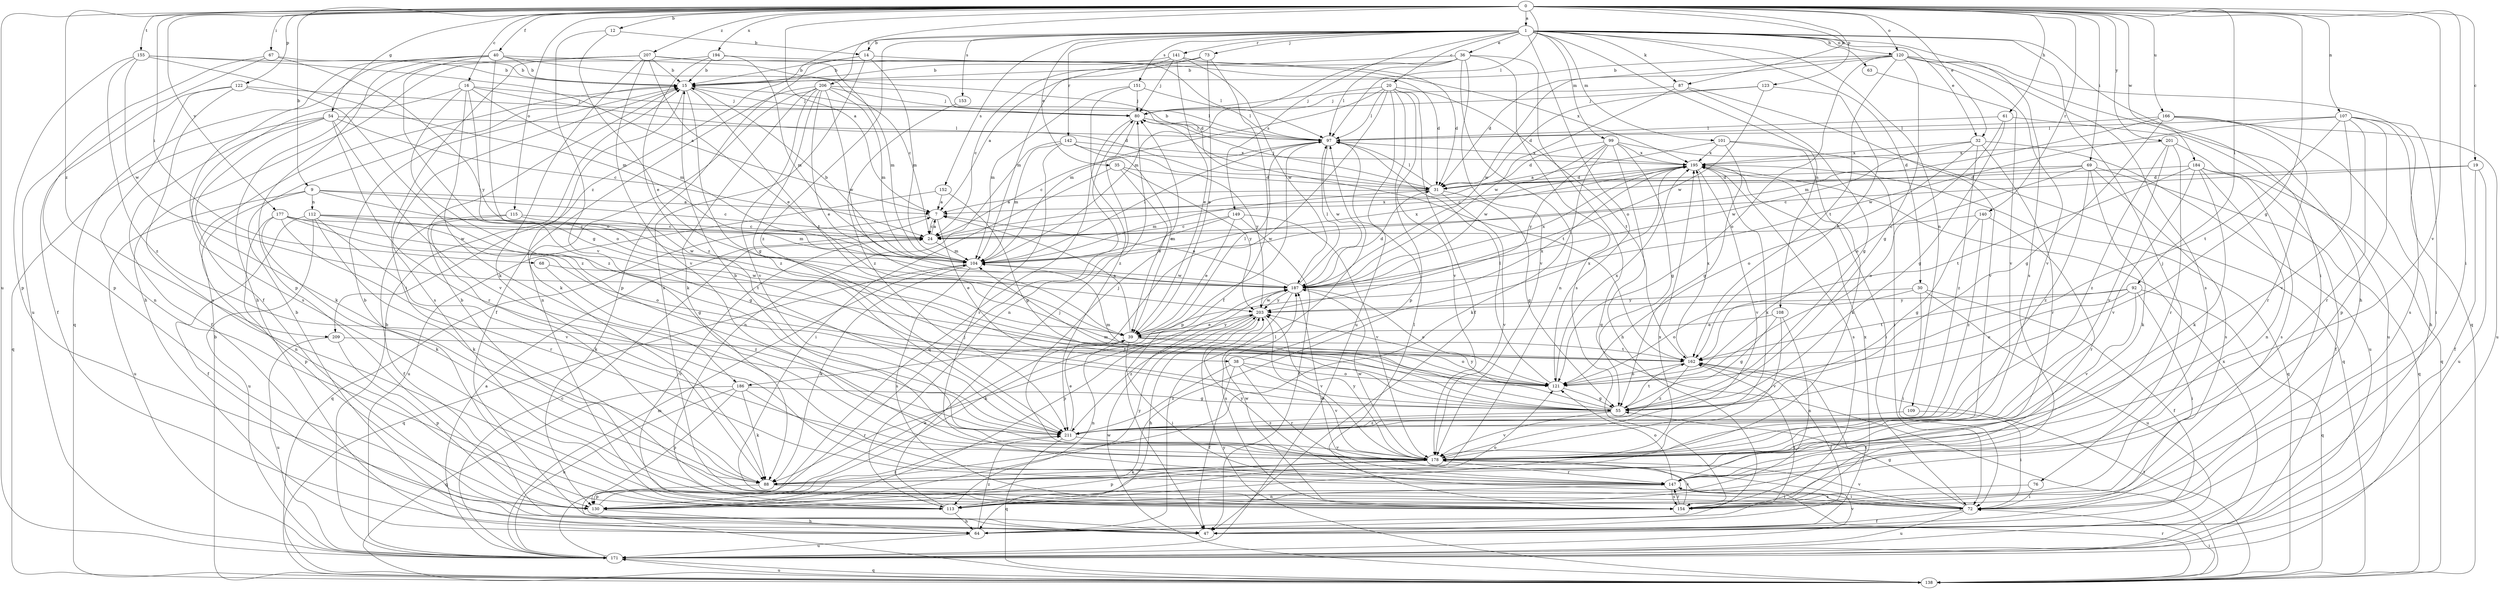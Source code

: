 strict digraph  {
0;
1;
7;
9;
12;
14;
15;
16;
19;
20;
24;
30;
31;
32;
35;
36;
38;
39;
40;
47;
54;
55;
61;
63;
64;
67;
68;
69;
72;
73;
76;
80;
87;
88;
92;
97;
99;
101;
104;
107;
108;
109;
112;
113;
115;
120;
121;
122;
123;
130;
138;
140;
141;
142;
147;
149;
151;
152;
153;
154;
155;
162;
166;
171;
177;
178;
184;
186;
187;
194;
195;
201;
203;
206;
207;
209;
211;
0 -> 1  [label=a];
0 -> 7  [label=a];
0 -> 9  [label=b];
0 -> 12  [label=b];
0 -> 16  [label=c];
0 -> 19  [label=c];
0 -> 32  [label=e];
0 -> 40  [label=f];
0 -> 54  [label=g];
0 -> 55  [label=g];
0 -> 61  [label=h];
0 -> 67  [label=i];
0 -> 68  [label=i];
0 -> 69  [label=i];
0 -> 72  [label=i];
0 -> 87  [label=k];
0 -> 92  [label=l];
0 -> 97  [label=l];
0 -> 107  [label=n];
0 -> 115  [label=o];
0 -> 120  [label=o];
0 -> 122  [label=p];
0 -> 123  [label=p];
0 -> 140  [label=r];
0 -> 155  [label=t];
0 -> 166  [label=u];
0 -> 171  [label=u];
0 -> 177  [label=v];
0 -> 178  [label=v];
0 -> 184  [label=w];
0 -> 194  [label=x];
0 -> 201  [label=y];
0 -> 206  [label=z];
0 -> 207  [label=z];
0 -> 209  [label=z];
1 -> 14  [label=b];
1 -> 20  [label=c];
1 -> 30  [label=d];
1 -> 32  [label=e];
1 -> 35  [label=e];
1 -> 36  [label=e];
1 -> 63  [label=h];
1 -> 72  [label=i];
1 -> 73  [label=j];
1 -> 76  [label=j];
1 -> 87  [label=k];
1 -> 99  [label=m];
1 -> 101  [label=m];
1 -> 108  [label=n];
1 -> 109  [label=n];
1 -> 120  [label=o];
1 -> 121  [label=o];
1 -> 141  [label=r];
1 -> 142  [label=r];
1 -> 149  [label=s];
1 -> 151  [label=s];
1 -> 152  [label=s];
1 -> 153  [label=s];
1 -> 154  [label=s];
1 -> 209  [label=z];
1 -> 211  [label=z];
7 -> 24  [label=c];
7 -> 38  [label=e];
7 -> 138  [label=q];
9 -> 7  [label=a];
9 -> 24  [label=c];
9 -> 55  [label=g];
9 -> 112  [label=n];
9 -> 113  [label=n];
9 -> 171  [label=u];
12 -> 14  [label=b];
12 -> 39  [label=e];
12 -> 178  [label=v];
14 -> 15  [label=b];
14 -> 104  [label=m];
14 -> 130  [label=p];
14 -> 154  [label=s];
14 -> 195  [label=x];
15 -> 80  [label=j];
15 -> 88  [label=k];
15 -> 154  [label=s];
15 -> 162  [label=t];
15 -> 211  [label=z];
16 -> 31  [label=d];
16 -> 80  [label=j];
16 -> 104  [label=m];
16 -> 121  [label=o];
16 -> 154  [label=s];
16 -> 186  [label=w];
16 -> 211  [label=z];
19 -> 24  [label=c];
19 -> 31  [label=d];
19 -> 47  [label=f];
19 -> 171  [label=u];
20 -> 47  [label=f];
20 -> 80  [label=j];
20 -> 97  [label=l];
20 -> 104  [label=m];
20 -> 130  [label=p];
20 -> 162  [label=t];
20 -> 171  [label=u];
20 -> 178  [label=v];
20 -> 186  [label=w];
24 -> 7  [label=a];
24 -> 104  [label=m];
24 -> 195  [label=x];
30 -> 47  [label=f];
30 -> 72  [label=i];
30 -> 121  [label=o];
30 -> 171  [label=u];
30 -> 203  [label=y];
31 -> 7  [label=a];
31 -> 55  [label=g];
31 -> 80  [label=j];
31 -> 97  [label=l];
31 -> 104  [label=m];
31 -> 178  [label=v];
32 -> 121  [label=o];
32 -> 147  [label=r];
32 -> 171  [label=u];
32 -> 187  [label=w];
32 -> 195  [label=x];
32 -> 211  [label=z];
35 -> 31  [label=d];
35 -> 39  [label=e];
35 -> 72  [label=i];
35 -> 203  [label=y];
36 -> 7  [label=a];
36 -> 15  [label=b];
36 -> 97  [label=l];
36 -> 104  [label=m];
36 -> 113  [label=n];
36 -> 138  [label=q];
36 -> 154  [label=s];
36 -> 178  [label=v];
38 -> 47  [label=f];
38 -> 121  [label=o];
38 -> 147  [label=r];
38 -> 178  [label=v];
38 -> 195  [label=x];
38 -> 211  [label=z];
39 -> 7  [label=a];
39 -> 72  [label=i];
39 -> 97  [label=l];
39 -> 113  [label=n];
39 -> 121  [label=o];
39 -> 162  [label=t];
39 -> 195  [label=x];
39 -> 203  [label=y];
40 -> 15  [label=b];
40 -> 24  [label=c];
40 -> 31  [label=d];
40 -> 47  [label=f];
40 -> 55  [label=g];
40 -> 121  [label=o];
40 -> 130  [label=p];
40 -> 138  [label=q];
47 -> 162  [label=t];
54 -> 24  [label=c];
54 -> 47  [label=f];
54 -> 88  [label=k];
54 -> 97  [label=l];
54 -> 138  [label=q];
54 -> 147  [label=r];
54 -> 178  [label=v];
55 -> 104  [label=m];
55 -> 162  [label=t];
55 -> 178  [label=v];
55 -> 203  [label=y];
55 -> 211  [label=z];
61 -> 55  [label=g];
61 -> 97  [label=l];
61 -> 121  [label=o];
61 -> 171  [label=u];
63 -> 178  [label=v];
64 -> 15  [label=b];
64 -> 97  [label=l];
64 -> 162  [label=t];
64 -> 171  [label=u];
64 -> 211  [label=z];
67 -> 15  [label=b];
67 -> 130  [label=p];
67 -> 171  [label=u];
67 -> 203  [label=y];
68 -> 187  [label=w];
68 -> 211  [label=z];
69 -> 24  [label=c];
69 -> 31  [label=d];
69 -> 88  [label=k];
69 -> 121  [label=o];
69 -> 138  [label=q];
69 -> 154  [label=s];
69 -> 211  [label=z];
72 -> 47  [label=f];
72 -> 55  [label=g];
72 -> 171  [label=u];
72 -> 178  [label=v];
72 -> 187  [label=w];
73 -> 15  [label=b];
73 -> 39  [label=e];
73 -> 47  [label=f];
73 -> 104  [label=m];
76 -> 72  [label=i];
76 -> 154  [label=s];
80 -> 97  [label=l];
80 -> 113  [label=n];
80 -> 138  [label=q];
80 -> 162  [label=t];
87 -> 55  [label=g];
87 -> 80  [label=j];
87 -> 178  [label=v];
87 -> 187  [label=w];
88 -> 72  [label=i];
88 -> 130  [label=p];
92 -> 72  [label=i];
92 -> 121  [label=o];
92 -> 138  [label=q];
92 -> 162  [label=t];
92 -> 178  [label=v];
92 -> 203  [label=y];
97 -> 15  [label=b];
97 -> 24  [label=c];
97 -> 130  [label=p];
97 -> 187  [label=w];
97 -> 195  [label=x];
99 -> 31  [label=d];
99 -> 55  [label=g];
99 -> 64  [label=h];
99 -> 88  [label=k];
99 -> 138  [label=q];
99 -> 187  [label=w];
99 -> 195  [label=x];
99 -> 203  [label=y];
101 -> 7  [label=a];
101 -> 55  [label=g];
101 -> 72  [label=i];
101 -> 88  [label=k];
101 -> 195  [label=x];
104 -> 15  [label=b];
104 -> 88  [label=k];
104 -> 97  [label=l];
104 -> 138  [label=q];
104 -> 154  [label=s];
104 -> 187  [label=w];
104 -> 195  [label=x];
107 -> 72  [label=i];
107 -> 97  [label=l];
107 -> 130  [label=p];
107 -> 147  [label=r];
107 -> 154  [label=s];
107 -> 162  [label=t];
107 -> 178  [label=v];
107 -> 187  [label=w];
108 -> 39  [label=e];
108 -> 55  [label=g];
108 -> 113  [label=n];
108 -> 178  [label=v];
109 -> 72  [label=i];
109 -> 211  [label=z];
112 -> 24  [label=c];
112 -> 47  [label=f];
112 -> 55  [label=g];
112 -> 88  [label=k];
112 -> 104  [label=m];
112 -> 171  [label=u];
112 -> 178  [label=v];
113 -> 15  [label=b];
113 -> 24  [label=c];
113 -> 64  [label=h];
113 -> 80  [label=j];
113 -> 121  [label=o];
113 -> 195  [label=x];
115 -> 24  [label=c];
115 -> 47  [label=f];
115 -> 88  [label=k];
115 -> 187  [label=w];
120 -> 15  [label=b];
120 -> 31  [label=d];
120 -> 55  [label=g];
120 -> 64  [label=h];
120 -> 121  [label=o];
120 -> 138  [label=q];
120 -> 154  [label=s];
120 -> 162  [label=t];
120 -> 178  [label=v];
120 -> 187  [label=w];
121 -> 55  [label=g];
121 -> 97  [label=l];
121 -> 104  [label=m];
121 -> 195  [label=x];
122 -> 47  [label=f];
122 -> 80  [label=j];
122 -> 113  [label=n];
122 -> 154  [label=s];
122 -> 211  [label=z];
123 -> 31  [label=d];
123 -> 80  [label=j];
123 -> 162  [label=t];
123 -> 187  [label=w];
130 -> 39  [label=e];
130 -> 64  [label=h];
130 -> 203  [label=y];
130 -> 211  [label=z];
138 -> 15  [label=b];
138 -> 72  [label=i];
138 -> 147  [label=r];
138 -> 162  [label=t];
138 -> 171  [label=u];
138 -> 187  [label=w];
138 -> 203  [label=y];
140 -> 24  [label=c];
140 -> 55  [label=g];
140 -> 147  [label=r];
140 -> 211  [label=z];
141 -> 15  [label=b];
141 -> 24  [label=c];
141 -> 31  [label=d];
141 -> 39  [label=e];
141 -> 80  [label=j];
141 -> 187  [label=w];
142 -> 39  [label=e];
142 -> 104  [label=m];
142 -> 113  [label=n];
142 -> 147  [label=r];
142 -> 195  [label=x];
142 -> 203  [label=y];
147 -> 72  [label=i];
147 -> 113  [label=n];
147 -> 121  [label=o];
147 -> 154  [label=s];
147 -> 203  [label=y];
149 -> 24  [label=c];
149 -> 39  [label=e];
149 -> 47  [label=f];
149 -> 104  [label=m];
149 -> 178  [label=v];
151 -> 80  [label=j];
151 -> 97  [label=l];
151 -> 104  [label=m];
151 -> 211  [label=z];
152 -> 7  [label=a];
152 -> 55  [label=g];
152 -> 171  [label=u];
153 -> 211  [label=z];
154 -> 15  [label=b];
154 -> 97  [label=l];
154 -> 147  [label=r];
154 -> 178  [label=v];
154 -> 187  [label=w];
154 -> 195  [label=x];
155 -> 7  [label=a];
155 -> 15  [label=b];
155 -> 104  [label=m];
155 -> 130  [label=p];
155 -> 187  [label=w];
155 -> 211  [label=z];
162 -> 47  [label=f];
162 -> 121  [label=o];
162 -> 195  [label=x];
162 -> 211  [label=z];
166 -> 55  [label=g];
166 -> 64  [label=h];
166 -> 97  [label=l];
166 -> 104  [label=m];
166 -> 147  [label=r];
166 -> 171  [label=u];
171 -> 7  [label=a];
171 -> 15  [label=b];
171 -> 24  [label=c];
171 -> 80  [label=j];
171 -> 104  [label=m];
171 -> 138  [label=q];
171 -> 178  [label=v];
171 -> 195  [label=x];
177 -> 24  [label=c];
177 -> 88  [label=k];
177 -> 121  [label=o];
177 -> 130  [label=p];
177 -> 147  [label=r];
177 -> 162  [label=t];
178 -> 15  [label=b];
178 -> 80  [label=j];
178 -> 88  [label=k];
178 -> 130  [label=p];
178 -> 147  [label=r];
178 -> 187  [label=w];
178 -> 195  [label=x];
178 -> 203  [label=y];
184 -> 31  [label=d];
184 -> 47  [label=f];
184 -> 88  [label=k];
184 -> 113  [label=n];
184 -> 154  [label=s];
184 -> 162  [label=t];
184 -> 178  [label=v];
186 -> 55  [label=g];
186 -> 88  [label=k];
186 -> 130  [label=p];
186 -> 138  [label=q];
186 -> 147  [label=r];
186 -> 171  [label=u];
187 -> 7  [label=a];
187 -> 31  [label=d];
187 -> 97  [label=l];
187 -> 121  [label=o];
187 -> 130  [label=p];
187 -> 154  [label=s];
187 -> 195  [label=x];
187 -> 203  [label=y];
194 -> 15  [label=b];
194 -> 31  [label=d];
194 -> 64  [label=h];
194 -> 104  [label=m];
194 -> 211  [label=z];
195 -> 31  [label=d];
195 -> 72  [label=i];
195 -> 138  [label=q];
195 -> 154  [label=s];
195 -> 178  [label=v];
201 -> 138  [label=q];
201 -> 147  [label=r];
201 -> 178  [label=v];
201 -> 195  [label=x];
201 -> 211  [label=z];
203 -> 39  [label=e];
203 -> 64  [label=h];
203 -> 88  [label=k];
203 -> 178  [label=v];
203 -> 187  [label=w];
203 -> 211  [label=z];
206 -> 39  [label=e];
206 -> 47  [label=f];
206 -> 55  [label=g];
206 -> 80  [label=j];
206 -> 88  [label=k];
206 -> 97  [label=l];
206 -> 104  [label=m];
206 -> 113  [label=n];
206 -> 178  [label=v];
206 -> 187  [label=w];
207 -> 15  [label=b];
207 -> 39  [label=e];
207 -> 64  [label=h];
207 -> 72  [label=i];
207 -> 88  [label=k];
207 -> 97  [label=l];
207 -> 104  [label=m];
207 -> 178  [label=v];
209 -> 130  [label=p];
209 -> 162  [label=t];
209 -> 171  [label=u];
211 -> 39  [label=e];
211 -> 138  [label=q];
211 -> 178  [label=v];
}
